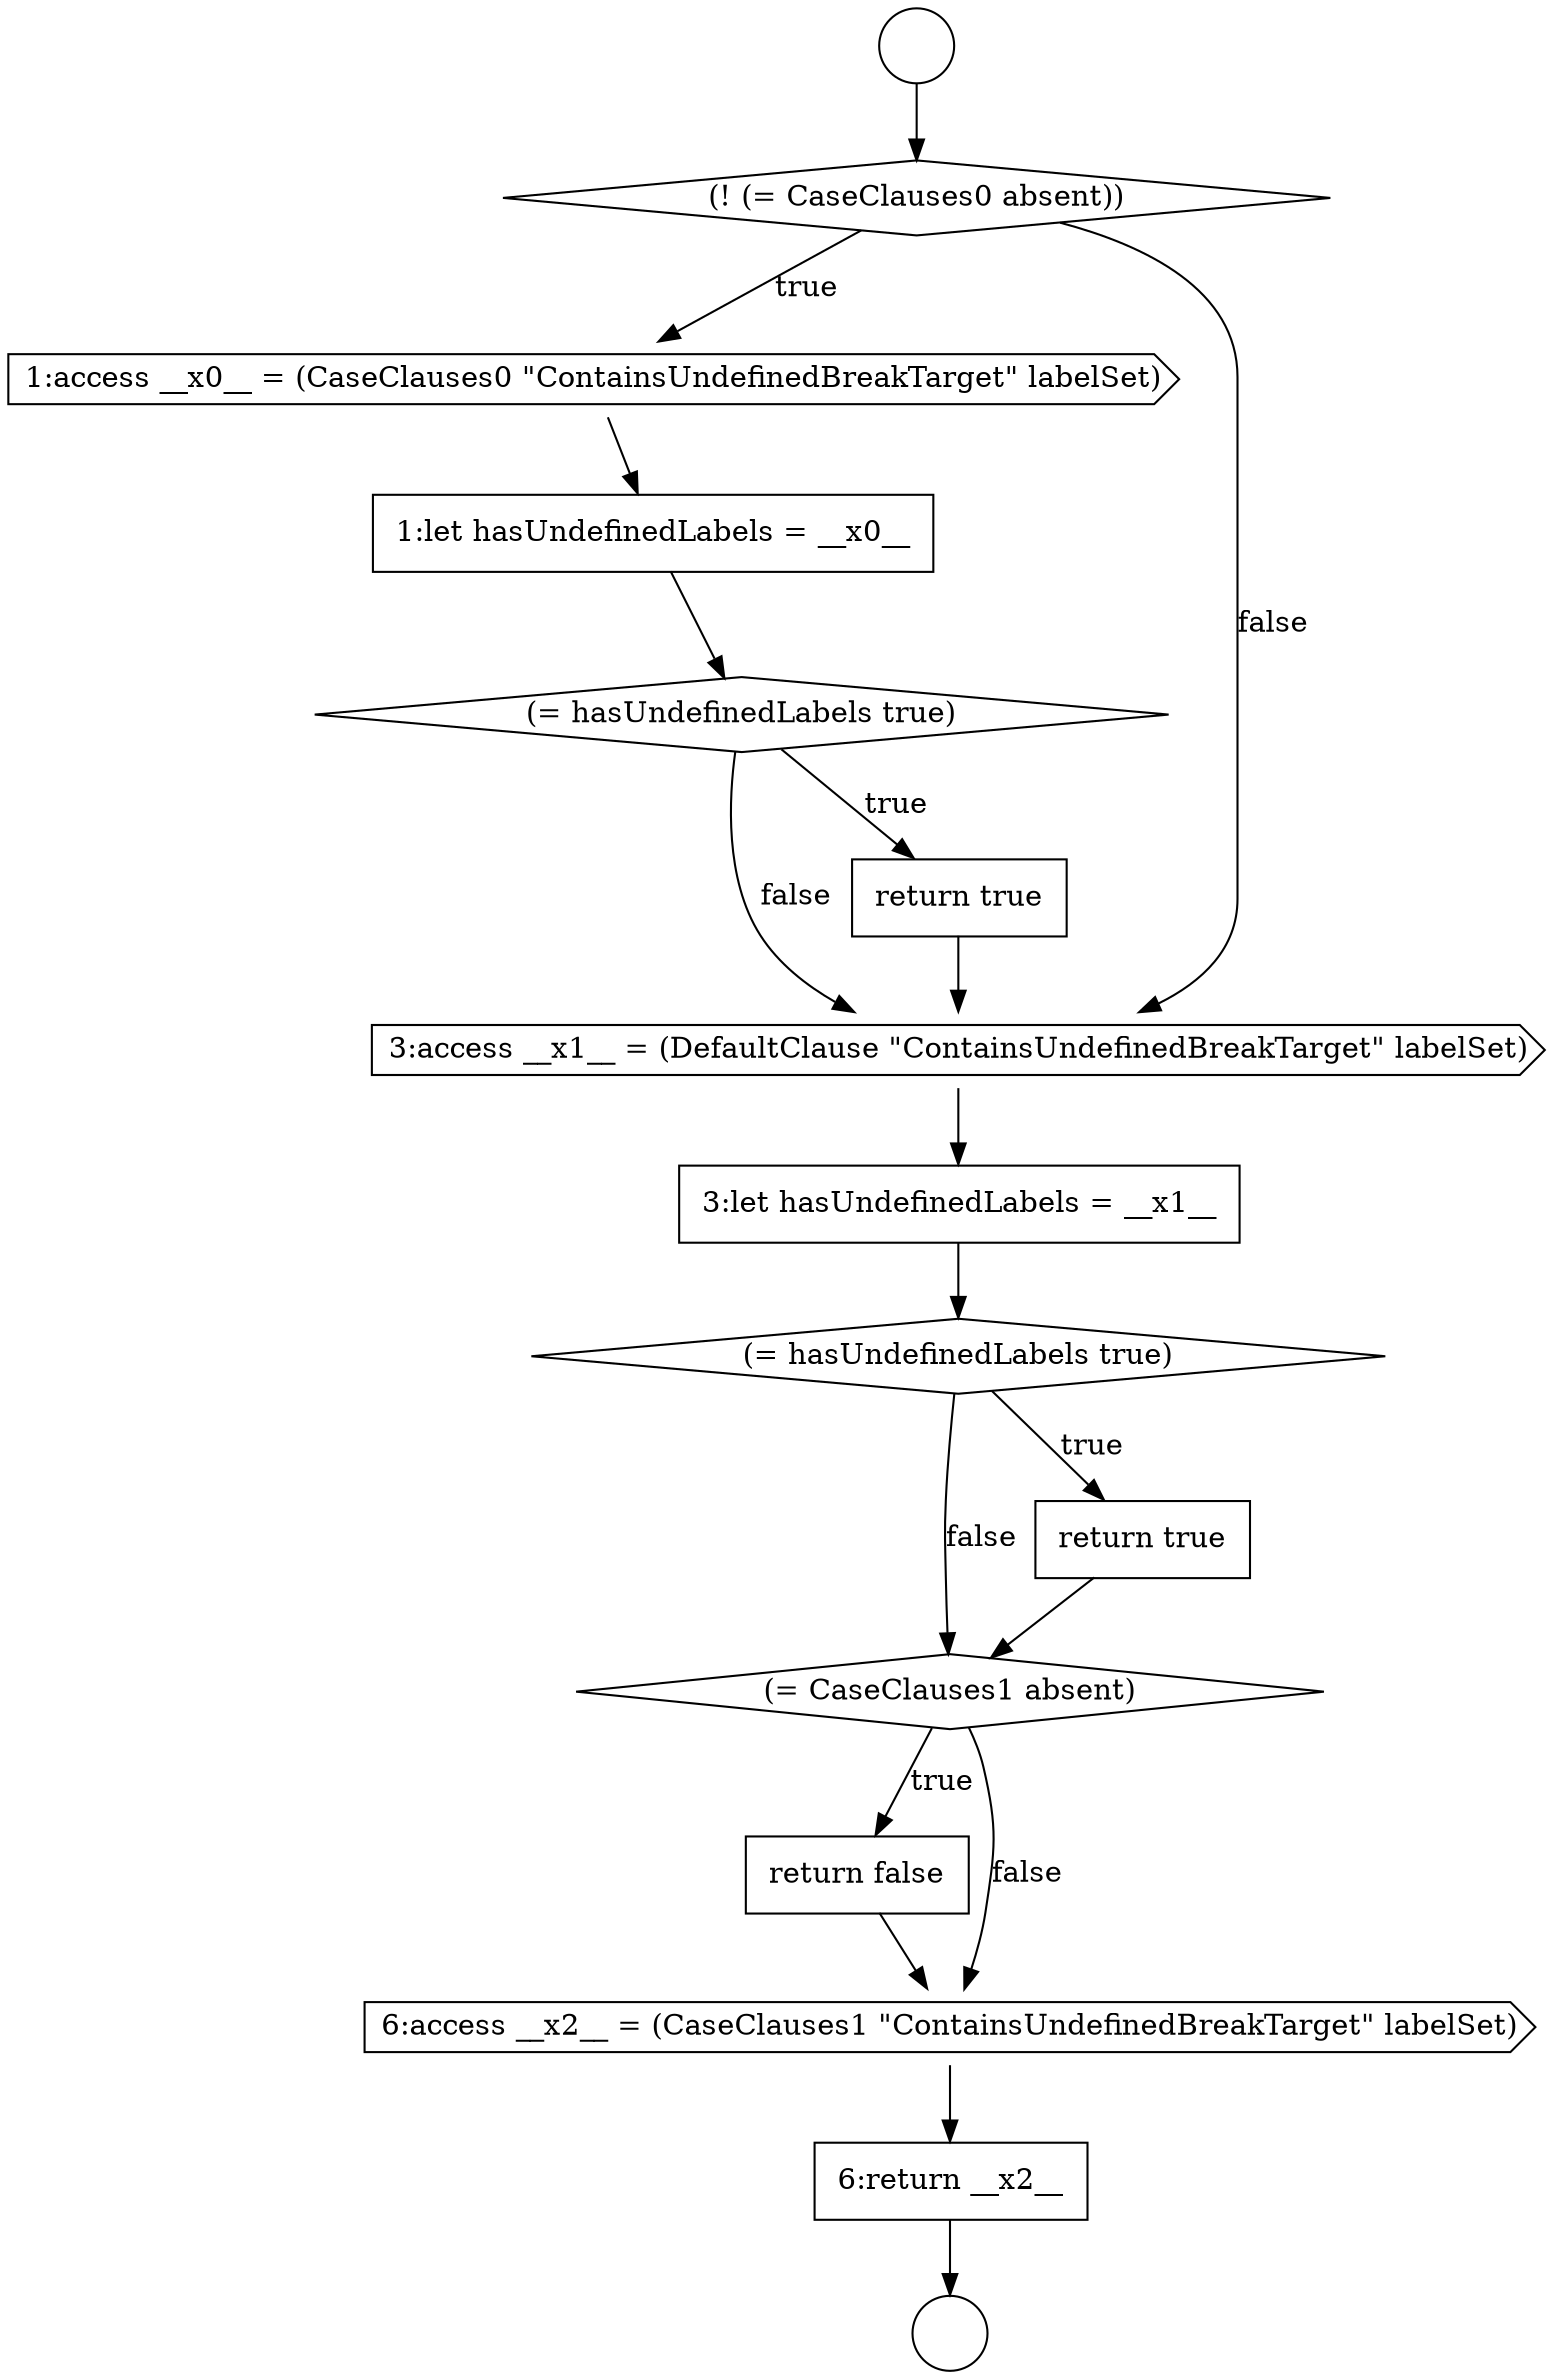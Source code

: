 digraph {
  node7940 [shape=cds, label=<<font color="black">1:access __x0__ = (CaseClauses0 &quot;ContainsUndefinedBreakTarget&quot; labelSet)</font>> color="black" fillcolor="white" style=filled]
  node7949 [shape=none, margin=0, label=<<font color="black">
    <table border="0" cellborder="1" cellspacing="0" cellpadding="10">
      <tr><td align="left">return false</td></tr>
    </table>
  </font>> color="black" fillcolor="white" style=filled]
  node7944 [shape=cds, label=<<font color="black">3:access __x1__ = (DefaultClause &quot;ContainsUndefinedBreakTarget&quot; labelSet)</font>> color="black" fillcolor="white" style=filled]
  node7945 [shape=none, margin=0, label=<<font color="black">
    <table border="0" cellborder="1" cellspacing="0" cellpadding="10">
      <tr><td align="left">3:let hasUndefinedLabels = __x1__</td></tr>
    </table>
  </font>> color="black" fillcolor="white" style=filled]
  node7937 [shape=circle label=" " color="black" fillcolor="white" style=filled]
  node7948 [shape=diamond, label=<<font color="black">(= CaseClauses1 absent)</font>> color="black" fillcolor="white" style=filled]
  node7941 [shape=none, margin=0, label=<<font color="black">
    <table border="0" cellborder="1" cellspacing="0" cellpadding="10">
      <tr><td align="left">1:let hasUndefinedLabels = __x0__</td></tr>
    </table>
  </font>> color="black" fillcolor="white" style=filled]
  node7938 [shape=circle label=" " color="black" fillcolor="white" style=filled]
  node7951 [shape=none, margin=0, label=<<font color="black">
    <table border="0" cellborder="1" cellspacing="0" cellpadding="10">
      <tr><td align="left">6:return __x2__</td></tr>
    </table>
  </font>> color="black" fillcolor="white" style=filled]
  node7942 [shape=diamond, label=<<font color="black">(= hasUndefinedLabels true)</font>> color="black" fillcolor="white" style=filled]
  node7947 [shape=none, margin=0, label=<<font color="black">
    <table border="0" cellborder="1" cellspacing="0" cellpadding="10">
      <tr><td align="left">return true</td></tr>
    </table>
  </font>> color="black" fillcolor="white" style=filled]
  node7950 [shape=cds, label=<<font color="black">6:access __x2__ = (CaseClauses1 &quot;ContainsUndefinedBreakTarget&quot; labelSet)</font>> color="black" fillcolor="white" style=filled]
  node7939 [shape=diamond, label=<<font color="black">(! (= CaseClauses0 absent))</font>> color="black" fillcolor="white" style=filled]
  node7946 [shape=diamond, label=<<font color="black">(= hasUndefinedLabels true)</font>> color="black" fillcolor="white" style=filled]
  node7943 [shape=none, margin=0, label=<<font color="black">
    <table border="0" cellborder="1" cellspacing="0" cellpadding="10">
      <tr><td align="left">return true</td></tr>
    </table>
  </font>> color="black" fillcolor="white" style=filled]
  node7941 -> node7942 [ color="black"]
  node7944 -> node7945 [ color="black"]
  node7945 -> node7946 [ color="black"]
  node7950 -> node7951 [ color="black"]
  node7947 -> node7948 [ color="black"]
  node7943 -> node7944 [ color="black"]
  node7949 -> node7950 [ color="black"]
  node7951 -> node7938 [ color="black"]
  node7946 -> node7947 [label=<<font color="black">true</font>> color="black"]
  node7946 -> node7948 [label=<<font color="black">false</font>> color="black"]
  node7942 -> node7943 [label=<<font color="black">true</font>> color="black"]
  node7942 -> node7944 [label=<<font color="black">false</font>> color="black"]
  node7948 -> node7949 [label=<<font color="black">true</font>> color="black"]
  node7948 -> node7950 [label=<<font color="black">false</font>> color="black"]
  node7940 -> node7941 [ color="black"]
  node7939 -> node7940 [label=<<font color="black">true</font>> color="black"]
  node7939 -> node7944 [label=<<font color="black">false</font>> color="black"]
  node7937 -> node7939 [ color="black"]
}
